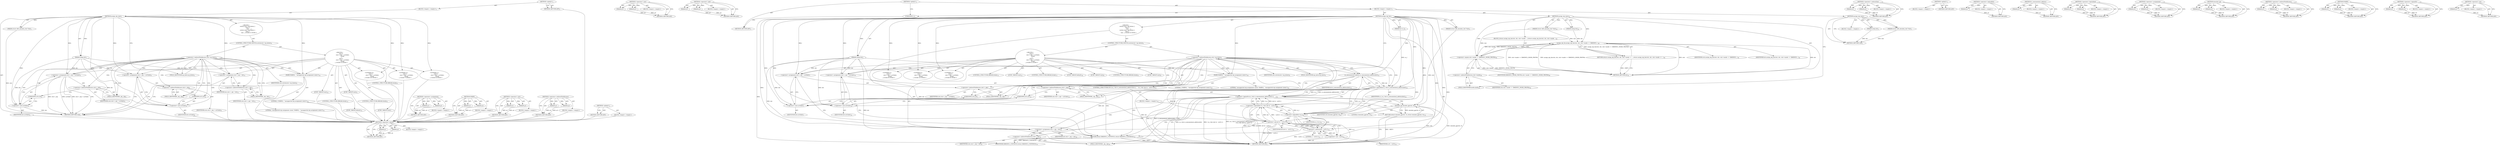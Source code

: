 digraph "&lt;operator&gt;.not" {
vulnerable_6 [label=<(METHOD,&lt;global&gt;)<SUB>1</SUB>>];
vulnerable_7 [label=<(BLOCK,&lt;empty&gt;,&lt;empty&gt;)<SUB>1</SUB>>];
vulnerable_8 [label=<(METHOD,assign_eip_near)<SUB>1</SUB>>];
vulnerable_9 [label=<(PARAM,struct x86_emulate_ctxt *ctxt)<SUB>1</SUB>>];
vulnerable_10 [label=<(PARAM,ulong dst)<SUB>1</SUB>>];
vulnerable_11 [label="<(BLOCK,{
 	switch (ctxt-&gt;op_bytes) {
 	case 2:
		ctxt-...,{
 	switch (ctxt-&gt;op_bytes) {
 	case 2:
		ctxt-...)<SUB>2</SUB>>"];
vulnerable_12 [label=<(CONTROL_STRUCTURE,SWITCH,switch(ctxt-&gt;op_bytes))<SUB>3</SUB>>];
vulnerable_13 [label=<(&lt;operator&gt;.indirectFieldAccess,ctxt-&gt;op_bytes)<SUB>3</SUB>>];
vulnerable_14 [label=<(IDENTIFIER,ctxt,switch(ctxt-&gt;op_bytes))<SUB>3</SUB>>];
vulnerable_15 [label=<(FIELD_IDENTIFIER,op_bytes,op_bytes)<SUB>3</SUB>>];
vulnerable_16 [label="<(BLOCK,{
 	case 2:
		ctxt-&gt;_eip = (u16)dst;
		break;
	...,{
 	case 2:
		ctxt-&gt;_eip = (u16)dst;
		break;
	...)<SUB>3</SUB>>"];
vulnerable_17 [label=<(JUMP_TARGET,case)<SUB>4</SUB>>];
vulnerable_18 [label="<(LITERAL,2,{
 	case 2:
		ctxt-&gt;_eip = (u16)dst;
		break;
	...)<SUB>4</SUB>>"];
vulnerable_19 [label=<(&lt;operator&gt;.assignment,ctxt-&gt;_eip = (u16)dst)<SUB>5</SUB>>];
vulnerable_20 [label=<(&lt;operator&gt;.indirectFieldAccess,ctxt-&gt;_eip)<SUB>5</SUB>>];
vulnerable_21 [label=<(IDENTIFIER,ctxt,ctxt-&gt;_eip = (u16)dst)<SUB>5</SUB>>];
vulnerable_22 [label=<(FIELD_IDENTIFIER,_eip,_eip)<SUB>5</SUB>>];
vulnerable_23 [label=<(&lt;operator&gt;.cast,(u16)dst)<SUB>5</SUB>>];
vulnerable_24 [label=<(UNKNOWN,u16,u16)<SUB>5</SUB>>];
vulnerable_25 [label=<(IDENTIFIER,dst,(u16)dst)<SUB>5</SUB>>];
vulnerable_26 [label=<(CONTROL_STRUCTURE,BREAK,break;)<SUB>6</SUB>>];
vulnerable_27 [label=<(JUMP_TARGET,case)<SUB>7</SUB>>];
vulnerable_28 [label="<(LITERAL,4,{
 	case 2:
		ctxt-&gt;_eip = (u16)dst;
		break;
	...)<SUB>7</SUB>>"];
vulnerable_29 [label=<(&lt;operator&gt;.assignment,ctxt-&gt;_eip = (u32)dst)<SUB>8</SUB>>];
vulnerable_30 [label=<(&lt;operator&gt;.indirectFieldAccess,ctxt-&gt;_eip)<SUB>8</SUB>>];
vulnerable_31 [label=<(IDENTIFIER,ctxt,ctxt-&gt;_eip = (u32)dst)<SUB>8</SUB>>];
vulnerable_32 [label=<(FIELD_IDENTIFIER,_eip,_eip)<SUB>8</SUB>>];
vulnerable_33 [label=<(&lt;operator&gt;.cast,(u32)dst)<SUB>8</SUB>>];
vulnerable_34 [label=<(UNKNOWN,u32,u32)<SUB>8</SUB>>];
vulnerable_35 [label=<(IDENTIFIER,dst,(u32)dst)<SUB>8</SUB>>];
vulnerable_36 [label=<(CONTROL_STRUCTURE,BREAK,break;)<SUB>9</SUB>>];
vulnerable_37 [label=<(JUMP_TARGET,case)<SUB>10</SUB>>];
vulnerable_38 [label="<(LITERAL,8,{
 	case 2:
		ctxt-&gt;_eip = (u16)dst;
		break;
	...)<SUB>10</SUB>>"];
vulnerable_39 [label=<(&lt;operator&gt;.assignment,ctxt-&gt;_eip = dst)<SUB>11</SUB>>];
vulnerable_40 [label=<(&lt;operator&gt;.indirectFieldAccess,ctxt-&gt;_eip)<SUB>11</SUB>>];
vulnerable_41 [label=<(IDENTIFIER,ctxt,ctxt-&gt;_eip = dst)<SUB>11</SUB>>];
vulnerable_42 [label=<(FIELD_IDENTIFIER,_eip,_eip)<SUB>11</SUB>>];
vulnerable_43 [label=<(IDENTIFIER,dst,ctxt-&gt;_eip = dst)<SUB>11</SUB>>];
vulnerable_44 [label=<(CONTROL_STRUCTURE,BREAK,break;)<SUB>12</SUB>>];
vulnerable_45 [label=<(JUMP_TARGET,default)<SUB>13</SUB>>];
vulnerable_46 [label=<(WARN,WARN(1, &quot;unsupported eip assignment size\n&quot;))<SUB>14</SUB>>];
vulnerable_47 [label=<(LITERAL,1,WARN(1, &quot;unsupported eip assignment size\n&quot;))<SUB>14</SUB>>];
vulnerable_48 [label=<(LITERAL,&quot;unsupported eip assignment size\n&quot;,WARN(1, &quot;unsupported eip assignment size\n&quot;))<SUB>14</SUB>>];
vulnerable_49 [label=<(METHOD_RETURN,void)<SUB>1</SUB>>];
vulnerable_51 [label=<(METHOD_RETURN,ANY)<SUB>1</SUB>>];
vulnerable_77 [label=<(METHOD,&lt;operator&gt;.assignment)>];
vulnerable_78 [label=<(PARAM,p1)>];
vulnerable_79 [label=<(PARAM,p2)>];
vulnerable_80 [label=<(BLOCK,&lt;empty&gt;,&lt;empty&gt;)>];
vulnerable_81 [label=<(METHOD_RETURN,ANY)>];
vulnerable_87 [label=<(METHOD,WARN)>];
vulnerable_88 [label=<(PARAM,p1)>];
vulnerable_89 [label=<(PARAM,p2)>];
vulnerable_90 [label=<(BLOCK,&lt;empty&gt;,&lt;empty&gt;)>];
vulnerable_91 [label=<(METHOD_RETURN,ANY)>];
vulnerable_82 [label=<(METHOD,&lt;operator&gt;.cast)>];
vulnerable_83 [label=<(PARAM,p1)>];
vulnerable_84 [label=<(PARAM,p2)>];
vulnerable_85 [label=<(BLOCK,&lt;empty&gt;,&lt;empty&gt;)>];
vulnerable_86 [label=<(METHOD_RETURN,ANY)>];
vulnerable_72 [label=<(METHOD,&lt;operator&gt;.indirectFieldAccess)>];
vulnerable_73 [label=<(PARAM,p1)>];
vulnerable_74 [label=<(PARAM,p2)>];
vulnerable_75 [label=<(BLOCK,&lt;empty&gt;,&lt;empty&gt;)>];
vulnerable_76 [label=<(METHOD_RETURN,ANY)>];
vulnerable_66 [label=<(METHOD,&lt;global&gt;)<SUB>1</SUB>>];
vulnerable_67 [label=<(BLOCK,&lt;empty&gt;,&lt;empty&gt;)>];
vulnerable_68 [label=<(METHOD_RETURN,ANY)>];
fixed_174 [label=<(METHOD,&lt;operator&gt;.equals)>];
fixed_175 [label=<(PARAM,p1)>];
fixed_176 [label=<(PARAM,p2)>];
fixed_177 [label=<(BLOCK,&lt;empty&gt;,&lt;empty&gt;)>];
fixed_178 [label=<(METHOD_RETURN,ANY)>];
fixed_127 [label=<(METHOD,&lt;operator&gt;.cast)>];
fixed_128 [label=<(PARAM,p1)>];
fixed_129 [label=<(PARAM,p2)>];
fixed_130 [label=<(BLOCK,&lt;empty&gt;,&lt;empty&gt;)>];
fixed_131 [label=<(METHOD_RETURN,ANY)>];
fixed_150 [label=<(METHOD,&lt;operator&gt;.and)>];
fixed_151 [label=<(PARAM,p1)>];
fixed_152 [label=<(PARAM,p2)>];
fixed_153 [label=<(BLOCK,&lt;empty&gt;,&lt;empty&gt;)>];
fixed_154 [label=<(METHOD_RETURN,ANY)>];
fixed_6 [label=<(METHOD,&lt;global&gt;)<SUB>1</SUB>>];
fixed_7 [label=<(BLOCK,&lt;empty&gt;,&lt;empty&gt;)<SUB>1</SUB>>];
fixed_8 [label=<(METHOD,assign_eip_near)<SUB>1</SUB>>];
fixed_9 [label=<(PARAM,struct x86_emulate_ctxt *ctxt)<SUB>1</SUB>>];
fixed_10 [label=<(PARAM,ulong dst)<SUB>1</SUB>>];
fixed_11 [label=<(BLOCK,&lt;empty&gt;,&lt;empty&gt;)>];
fixed_12 [label=<(METHOD_RETURN,void)<SUB>1</SUB>>];
fixed_14 [label=<(UNKNOWN,),))<SUB>1</SUB>>];
fixed_15 [label=<(METHOD,assign_eip_far)<SUB>2</SUB>>];
fixed_16 [label=<(PARAM,struct x86_emulate_ctxt *ctxt)<SUB>2</SUB>>];
fixed_17 [label=<(PARAM,ulong dst)<SUB>2</SUB>>];
fixed_18 [label=<(PARAM,int cs_l)<SUB>3</SUB>>];
fixed_19 [label="<(BLOCK,{
 	switch (ctxt-&gt;op_bytes) {
 	case 2:
		ctxt-...,{
 	switch (ctxt-&gt;op_bytes) {
 	case 2:
		ctxt-...)<SUB>4</SUB>>"];
fixed_20 [label=<(CONTROL_STRUCTURE,SWITCH,switch(ctxt-&gt;op_bytes))<SUB>5</SUB>>];
fixed_21 [label=<(&lt;operator&gt;.indirectFieldAccess,ctxt-&gt;op_bytes)<SUB>5</SUB>>];
fixed_22 [label=<(IDENTIFIER,ctxt,switch(ctxt-&gt;op_bytes))<SUB>5</SUB>>];
fixed_23 [label=<(FIELD_IDENTIFIER,op_bytes,op_bytes)<SUB>5</SUB>>];
fixed_24 [label="<(BLOCK,{
 	case 2:
		ctxt-&gt;_eip = (u16)dst;
		break;
	...,{
 	case 2:
		ctxt-&gt;_eip = (u16)dst;
		break;
	...)<SUB>5</SUB>>"];
fixed_25 [label=<(JUMP_TARGET,case)<SUB>6</SUB>>];
fixed_26 [label="<(LITERAL,2,{
 	case 2:
		ctxt-&gt;_eip = (u16)dst;
		break;
	...)<SUB>6</SUB>>"];
fixed_27 [label=<(&lt;operator&gt;.assignment,ctxt-&gt;_eip = (u16)dst)<SUB>7</SUB>>];
fixed_28 [label=<(&lt;operator&gt;.indirectFieldAccess,ctxt-&gt;_eip)<SUB>7</SUB>>];
fixed_29 [label=<(IDENTIFIER,ctxt,ctxt-&gt;_eip = (u16)dst)<SUB>7</SUB>>];
fixed_30 [label=<(FIELD_IDENTIFIER,_eip,_eip)<SUB>7</SUB>>];
fixed_31 [label=<(&lt;operator&gt;.cast,(u16)dst)<SUB>7</SUB>>];
fixed_32 [label=<(UNKNOWN,u16,u16)<SUB>7</SUB>>];
fixed_33 [label=<(IDENTIFIER,dst,(u16)dst)<SUB>7</SUB>>];
fixed_34 [label=<(CONTROL_STRUCTURE,BREAK,break;)<SUB>8</SUB>>];
fixed_35 [label=<(JUMP_TARGET,case)<SUB>9</SUB>>];
fixed_36 [label="<(LITERAL,4,{
 	case 2:
		ctxt-&gt;_eip = (u16)dst;
		break;
	...)<SUB>9</SUB>>"];
fixed_37 [label=<(&lt;operator&gt;.assignment,ctxt-&gt;_eip = (u32)dst)<SUB>10</SUB>>];
fixed_38 [label=<(&lt;operator&gt;.indirectFieldAccess,ctxt-&gt;_eip)<SUB>10</SUB>>];
fixed_39 [label=<(IDENTIFIER,ctxt,ctxt-&gt;_eip = (u32)dst)<SUB>10</SUB>>];
fixed_40 [label=<(FIELD_IDENTIFIER,_eip,_eip)<SUB>10</SUB>>];
fixed_41 [label=<(&lt;operator&gt;.cast,(u32)dst)<SUB>10</SUB>>];
fixed_42 [label=<(UNKNOWN,u32,u32)<SUB>10</SUB>>];
fixed_43 [label=<(IDENTIFIER,dst,(u32)dst)<SUB>10</SUB>>];
fixed_44 [label=<(CONTROL_STRUCTURE,BREAK,break;)<SUB>11</SUB>>];
fixed_45 [label=<(JUMP_TARGET,case)<SUB>12</SUB>>];
fixed_46 [label="<(LITERAL,8,{
 	case 2:
		ctxt-&gt;_eip = (u16)dst;
		break;
	...)<SUB>12</SUB>>"];
fixed_47 [label=<(CONTROL_STRUCTURE,IF,if ((cs_l &amp;&amp; is_noncanonical_address(dst)) ||
		    (!cs_l &amp;&amp; (dst &amp; ~(u32)-1))))<SUB>13</SUB>>];
fixed_48 [label=<(&lt;operator&gt;.logicalOr,(cs_l &amp;&amp; is_noncanonical_address(dst)) ||
		   ...)<SUB>13</SUB>>];
fixed_49 [label=<(&lt;operator&gt;.logicalAnd,cs_l &amp;&amp; is_noncanonical_address(dst))<SUB>13</SUB>>];
fixed_50 [label=<(IDENTIFIER,cs_l,cs_l &amp;&amp; is_noncanonical_address(dst))<SUB>13</SUB>>];
fixed_51 [label=<(is_noncanonical_address,is_noncanonical_address(dst))<SUB>13</SUB>>];
fixed_52 [label=<(IDENTIFIER,dst,is_noncanonical_address(dst))<SUB>13</SUB>>];
fixed_53 [label=<(&lt;operator&gt;.logicalAnd,!cs_l &amp;&amp; (dst &amp; ~(u32)-1))<SUB>14</SUB>>];
fixed_54 [label=<(&lt;operator&gt;.logicalNot,!cs_l)<SUB>14</SUB>>];
fixed_55 [label=<(IDENTIFIER,cs_l,!cs_l)<SUB>14</SUB>>];
fixed_56 [label=<(&lt;operator&gt;.and,dst &amp; ~(u32)-1)<SUB>14</SUB>>];
fixed_57 [label=<(IDENTIFIER,dst,dst &amp; ~(u32)-1)<SUB>14</SUB>>];
fixed_58 [label=<(&lt;operator&gt;.subtraction,~(u32)-1)<SUB>14</SUB>>];
fixed_59 [label=<(&lt;operator&gt;.not,~(u32))<SUB>14</SUB>>];
fixed_60 [label=<(IDENTIFIER,u32,~(u32))<SUB>14</SUB>>];
fixed_61 [label=<(LITERAL,1,~(u32)-1)<SUB>14</SUB>>];
fixed_62 [label=<(BLOCK,&lt;empty&gt;,&lt;empty&gt;)<SUB>15</SUB>>];
fixed_63 [label=<(RETURN,return emulate_gp(ctxt, 0);,return emulate_gp(ctxt, 0);)<SUB>15</SUB>>];
fixed_64 [label=<(emulate_gp,emulate_gp(ctxt, 0))<SUB>15</SUB>>];
fixed_65 [label=<(IDENTIFIER,ctxt,emulate_gp(ctxt, 0))<SUB>15</SUB>>];
fixed_66 [label=<(LITERAL,0,emulate_gp(ctxt, 0))<SUB>15</SUB>>];
fixed_67 [label=<(&lt;operator&gt;.assignment,ctxt-&gt;_eip = dst)<SUB>16</SUB>>];
fixed_68 [label=<(&lt;operator&gt;.indirectFieldAccess,ctxt-&gt;_eip)<SUB>16</SUB>>];
fixed_69 [label=<(IDENTIFIER,ctxt,ctxt-&gt;_eip = dst)<SUB>16</SUB>>];
fixed_70 [label=<(FIELD_IDENTIFIER,_eip,_eip)<SUB>16</SUB>>];
fixed_71 [label=<(IDENTIFIER,dst,ctxt-&gt;_eip = dst)<SUB>16</SUB>>];
fixed_72 [label=<(CONTROL_STRUCTURE,BREAK,break;)<SUB>17</SUB>>];
fixed_73 [label=<(JUMP_TARGET,default)<SUB>18</SUB>>];
fixed_74 [label=<(WARN,WARN(1, &quot;unsupported eip assignment size\n&quot;))<SUB>19</SUB>>];
fixed_75 [label=<(LITERAL,1,WARN(1, &quot;unsupported eip assignment size\n&quot;))<SUB>19</SUB>>];
fixed_76 [label=<(LITERAL,&quot;unsupported eip assignment size\n&quot;,WARN(1, &quot;unsupported eip assignment size\n&quot;))<SUB>19</SUB>>];
fixed_77 [label=<(RETURN,return X86EMUL_CONTINUE;,return X86EMUL_CONTINUE;)<SUB>21</SUB>>];
fixed_78 [label=<(IDENTIFIER,X86EMUL_CONTINUE,return X86EMUL_CONTINUE;)<SUB>21</SUB>>];
fixed_79 [label=<(METHOD_RETURN,int)<SUB>2</SUB>>];
fixed_81 [label=<(METHOD,assign_eip_near)<SUB>24</SUB>>];
fixed_82 [label=<(PARAM,struct x86_emulate_ctxt *ctxt)<SUB>24</SUB>>];
fixed_83 [label=<(PARAM,ulong dst)<SUB>24</SUB>>];
fixed_84 [label=<(BLOCK,{
	return assign_eip_far(ctxt, dst, ctxt-&gt;mode ...,{
	return assign_eip_far(ctxt, dst, ctxt-&gt;mode ...)<SUB>25</SUB>>];
fixed_85 [label=<(RETURN,return assign_eip_far(ctxt, dst, ctxt-&gt;mode == ...,return assign_eip_far(ctxt, dst, ctxt-&gt;mode == ...)<SUB>26</SUB>>];
fixed_86 [label=<(assign_eip_far,assign_eip_far(ctxt, dst, ctxt-&gt;mode == X86EMUL...)<SUB>26</SUB>>];
fixed_87 [label=<(IDENTIFIER,ctxt,assign_eip_far(ctxt, dst, ctxt-&gt;mode == X86EMUL...)<SUB>26</SUB>>];
fixed_88 [label=<(IDENTIFIER,dst,assign_eip_far(ctxt, dst, ctxt-&gt;mode == X86EMUL...)<SUB>26</SUB>>];
fixed_89 [label=<(&lt;operator&gt;.equals,ctxt-&gt;mode == X86EMUL_MODE_PROT64)<SUB>26</SUB>>];
fixed_90 [label=<(&lt;operator&gt;.indirectFieldAccess,ctxt-&gt;mode)<SUB>26</SUB>>];
fixed_91 [label=<(IDENTIFIER,ctxt,ctxt-&gt;mode == X86EMUL_MODE_PROT64)<SUB>26</SUB>>];
fixed_92 [label=<(FIELD_IDENTIFIER,mode,mode)<SUB>26</SUB>>];
fixed_93 [label=<(IDENTIFIER,X86EMUL_MODE_PROT64,ctxt-&gt;mode == X86EMUL_MODE_PROT64)<SUB>26</SUB>>];
fixed_94 [label=<(METHOD_RETURN,int)<SUB>24</SUB>>];
fixed_96 [label=<(METHOD_RETURN,ANY)<SUB>1</SUB>>];
fixed_155 [label=<(METHOD,&lt;operator&gt;.subtraction)>];
fixed_156 [label=<(PARAM,p1)>];
fixed_157 [label=<(PARAM,p2)>];
fixed_158 [label=<(BLOCK,&lt;empty&gt;,&lt;empty&gt;)>];
fixed_159 [label=<(METHOD_RETURN,ANY)>];
fixed_111 [label=<(METHOD,&lt;global&gt;)<SUB>1</SUB>>];
fixed_112 [label=<(BLOCK,&lt;empty&gt;,&lt;empty&gt;)>];
fixed_113 [label=<(METHOD_RETURN,ANY)>];
fixed_146 [label=<(METHOD,&lt;operator&gt;.logicalNot)>];
fixed_147 [label=<(PARAM,p1)>];
fixed_148 [label=<(BLOCK,&lt;empty&gt;,&lt;empty&gt;)>];
fixed_149 [label=<(METHOD_RETURN,ANY)>];
fixed_142 [label=<(METHOD,is_noncanonical_address)>];
fixed_143 [label=<(PARAM,p1)>];
fixed_144 [label=<(BLOCK,&lt;empty&gt;,&lt;empty&gt;)>];
fixed_145 [label=<(METHOD_RETURN,ANY)>];
fixed_137 [label=<(METHOD,&lt;operator&gt;.logicalAnd)>];
fixed_138 [label=<(PARAM,p1)>];
fixed_139 [label=<(PARAM,p2)>];
fixed_140 [label=<(BLOCK,&lt;empty&gt;,&lt;empty&gt;)>];
fixed_141 [label=<(METHOD_RETURN,ANY)>];
fixed_122 [label=<(METHOD,&lt;operator&gt;.assignment)>];
fixed_123 [label=<(PARAM,p1)>];
fixed_124 [label=<(PARAM,p2)>];
fixed_125 [label=<(BLOCK,&lt;empty&gt;,&lt;empty&gt;)>];
fixed_126 [label=<(METHOD_RETURN,ANY)>];
fixed_164 [label=<(METHOD,emulate_gp)>];
fixed_165 [label=<(PARAM,p1)>];
fixed_166 [label=<(PARAM,p2)>];
fixed_167 [label=<(BLOCK,&lt;empty&gt;,&lt;empty&gt;)>];
fixed_168 [label=<(METHOD_RETURN,ANY)>];
fixed_117 [label=<(METHOD,&lt;operator&gt;.indirectFieldAccess)>];
fixed_118 [label=<(PARAM,p1)>];
fixed_119 [label=<(PARAM,p2)>];
fixed_120 [label=<(BLOCK,&lt;empty&gt;,&lt;empty&gt;)>];
fixed_121 [label=<(METHOD_RETURN,ANY)>];
fixed_169 [label=<(METHOD,WARN)>];
fixed_170 [label=<(PARAM,p1)>];
fixed_171 [label=<(PARAM,p2)>];
fixed_172 [label=<(BLOCK,&lt;empty&gt;,&lt;empty&gt;)>];
fixed_173 [label=<(METHOD_RETURN,ANY)>];
fixed_132 [label=<(METHOD,&lt;operator&gt;.logicalOr)>];
fixed_133 [label=<(PARAM,p1)>];
fixed_134 [label=<(PARAM,p2)>];
fixed_135 [label=<(BLOCK,&lt;empty&gt;,&lt;empty&gt;)>];
fixed_136 [label=<(METHOD_RETURN,ANY)>];
fixed_160 [label=<(METHOD,&lt;operator&gt;.not)>];
fixed_161 [label=<(PARAM,p1)>];
fixed_162 [label=<(BLOCK,&lt;empty&gt;,&lt;empty&gt;)>];
fixed_163 [label=<(METHOD_RETURN,ANY)>];
vulnerable_6 -> vulnerable_7  [key=0, label="AST: "];
vulnerable_6 -> vulnerable_51  [key=0, label="AST: "];
vulnerable_6 -> vulnerable_51  [key=1, label="CFG: "];
vulnerable_7 -> vulnerable_8  [key=0, label="AST: "];
vulnerable_8 -> vulnerable_9  [key=0, label="AST: "];
vulnerable_8 -> vulnerable_9  [key=1, label="DDG: "];
vulnerable_8 -> vulnerable_10  [key=0, label="AST: "];
vulnerable_8 -> vulnerable_10  [key=1, label="DDG: "];
vulnerable_8 -> vulnerable_11  [key=0, label="AST: "];
vulnerable_8 -> vulnerable_49  [key=0, label="AST: "];
vulnerable_8 -> vulnerable_15  [key=0, label="CFG: "];
vulnerable_8 -> vulnerable_18  [key=0, label="DDG: "];
vulnerable_8 -> vulnerable_19  [key=0, label="DDG: "];
vulnerable_8 -> vulnerable_28  [key=0, label="DDG: "];
vulnerable_8 -> vulnerable_29  [key=0, label="DDG: "];
vulnerable_8 -> vulnerable_38  [key=0, label="DDG: "];
vulnerable_8 -> vulnerable_39  [key=0, label="DDG: "];
vulnerable_8 -> vulnerable_46  [key=0, label="DDG: "];
vulnerable_8 -> vulnerable_23  [key=0, label="DDG: "];
vulnerable_8 -> vulnerable_33  [key=0, label="DDG: "];
vulnerable_9 -> vulnerable_49  [key=0, label="DDG: ctxt"];
vulnerable_10 -> vulnerable_19  [key=0, label="DDG: dst"];
vulnerable_10 -> vulnerable_29  [key=0, label="DDG: dst"];
vulnerable_10 -> vulnerable_39  [key=0, label="DDG: dst"];
vulnerable_10 -> vulnerable_23  [key=0, label="DDG: dst"];
vulnerable_10 -> vulnerable_33  [key=0, label="DDG: dst"];
vulnerable_11 -> vulnerable_12  [key=0, label="AST: "];
vulnerable_12 -> vulnerable_13  [key=0, label="AST: "];
vulnerable_12 -> vulnerable_16  [key=0, label="AST: "];
vulnerable_13 -> vulnerable_14  [key=0, label="AST: "];
vulnerable_13 -> vulnerable_15  [key=0, label="AST: "];
vulnerable_13 -> vulnerable_22  [key=0, label="CFG: "];
vulnerable_13 -> vulnerable_22  [key=1, label="CDG: "];
vulnerable_13 -> vulnerable_32  [key=0, label="CFG: "];
vulnerable_13 -> vulnerable_32  [key=1, label="CDG: "];
vulnerable_13 -> vulnerable_42  [key=0, label="CFG: "];
vulnerable_13 -> vulnerable_42  [key=1, label="CDG: "];
vulnerable_13 -> vulnerable_46  [key=0, label="CFG: "];
vulnerable_13 -> vulnerable_46  [key=1, label="CDG: "];
vulnerable_13 -> vulnerable_24  [key=0, label="CDG: "];
vulnerable_13 -> vulnerable_30  [key=0, label="CDG: "];
vulnerable_13 -> vulnerable_34  [key=0, label="CDG: "];
vulnerable_13 -> vulnerable_33  [key=0, label="CDG: "];
vulnerable_13 -> vulnerable_23  [key=0, label="CDG: "];
vulnerable_13 -> vulnerable_19  [key=0, label="CDG: "];
vulnerable_13 -> vulnerable_20  [key=0, label="CDG: "];
vulnerable_13 -> vulnerable_40  [key=0, label="CDG: "];
vulnerable_13 -> vulnerable_29  [key=0, label="CDG: "];
vulnerable_13 -> vulnerable_39  [key=0, label="CDG: "];
vulnerable_14 -> fixed_174  [key=0];
vulnerable_15 -> vulnerable_13  [key=0, label="CFG: "];
vulnerable_16 -> vulnerable_17  [key=0, label="AST: "];
vulnerable_16 -> vulnerable_18  [key=0, label="AST: "];
vulnerable_16 -> vulnerable_19  [key=0, label="AST: "];
vulnerable_16 -> vulnerable_26  [key=0, label="AST: "];
vulnerable_16 -> vulnerable_27  [key=0, label="AST: "];
vulnerable_16 -> vulnerable_28  [key=0, label="AST: "];
vulnerable_16 -> vulnerable_29  [key=0, label="AST: "];
vulnerable_16 -> vulnerable_36  [key=0, label="AST: "];
vulnerable_16 -> vulnerable_37  [key=0, label="AST: "];
vulnerable_16 -> vulnerable_38  [key=0, label="AST: "];
vulnerable_16 -> vulnerable_39  [key=0, label="AST: "];
vulnerable_16 -> vulnerable_44  [key=0, label="AST: "];
vulnerable_16 -> vulnerable_45  [key=0, label="AST: "];
vulnerable_16 -> vulnerable_46  [key=0, label="AST: "];
vulnerable_17 -> fixed_174  [key=0];
vulnerable_18 -> fixed_174  [key=0];
vulnerable_19 -> vulnerable_20  [key=0, label="AST: "];
vulnerable_19 -> vulnerable_23  [key=0, label="AST: "];
vulnerable_19 -> vulnerable_49  [key=0, label="CFG: "];
vulnerable_19 -> vulnerable_49  [key=1, label="DDG: ctxt-&gt;_eip"];
vulnerable_19 -> vulnerable_49  [key=2, label="DDG: (u16)dst"];
vulnerable_19 -> vulnerable_49  [key=3, label="DDG: ctxt-&gt;_eip = (u16)dst"];
vulnerable_20 -> vulnerable_21  [key=0, label="AST: "];
vulnerable_20 -> vulnerable_22  [key=0, label="AST: "];
vulnerable_20 -> vulnerable_24  [key=0, label="CFG: "];
vulnerable_21 -> fixed_174  [key=0];
vulnerable_22 -> vulnerable_20  [key=0, label="CFG: "];
vulnerable_23 -> vulnerable_24  [key=0, label="AST: "];
vulnerable_23 -> vulnerable_25  [key=0, label="AST: "];
vulnerable_23 -> vulnerable_19  [key=0, label="CFG: "];
vulnerable_23 -> vulnerable_49  [key=0, label="DDG: dst"];
vulnerable_24 -> vulnerable_23  [key=0, label="CFG: "];
vulnerable_25 -> fixed_174  [key=0];
vulnerable_26 -> fixed_174  [key=0];
vulnerable_27 -> fixed_174  [key=0];
vulnerable_28 -> fixed_174  [key=0];
vulnerable_29 -> vulnerable_30  [key=0, label="AST: "];
vulnerable_29 -> vulnerable_33  [key=0, label="AST: "];
vulnerable_29 -> vulnerable_49  [key=0, label="CFG: "];
vulnerable_30 -> vulnerable_31  [key=0, label="AST: "];
vulnerable_30 -> vulnerable_32  [key=0, label="AST: "];
vulnerable_30 -> vulnerable_34  [key=0, label="CFG: "];
vulnerable_31 -> fixed_174  [key=0];
vulnerable_32 -> vulnerable_30  [key=0, label="CFG: "];
vulnerable_33 -> vulnerable_34  [key=0, label="AST: "];
vulnerable_33 -> vulnerable_35  [key=0, label="AST: "];
vulnerable_33 -> vulnerable_29  [key=0, label="CFG: "];
vulnerable_34 -> vulnerable_33  [key=0, label="CFG: "];
vulnerable_35 -> fixed_174  [key=0];
vulnerable_36 -> fixed_174  [key=0];
vulnerable_37 -> fixed_174  [key=0];
vulnerable_38 -> fixed_174  [key=0];
vulnerable_39 -> vulnerable_40  [key=0, label="AST: "];
vulnerable_39 -> vulnerable_43  [key=0, label="AST: "];
vulnerable_39 -> vulnerable_49  [key=0, label="CFG: "];
vulnerable_40 -> vulnerable_41  [key=0, label="AST: "];
vulnerable_40 -> vulnerable_42  [key=0, label="AST: "];
vulnerable_40 -> vulnerable_39  [key=0, label="CFG: "];
vulnerable_41 -> fixed_174  [key=0];
vulnerable_42 -> vulnerable_40  [key=0, label="CFG: "];
vulnerable_43 -> fixed_174  [key=0];
vulnerable_44 -> fixed_174  [key=0];
vulnerable_45 -> fixed_174  [key=0];
vulnerable_46 -> vulnerable_47  [key=0, label="AST: "];
vulnerable_46 -> vulnerable_48  [key=0, label="AST: "];
vulnerable_46 -> vulnerable_49  [key=0, label="CFG: "];
vulnerable_47 -> fixed_174  [key=0];
vulnerable_48 -> fixed_174  [key=0];
vulnerable_49 -> fixed_174  [key=0];
vulnerable_51 -> fixed_174  [key=0];
vulnerable_77 -> vulnerable_78  [key=0, label="AST: "];
vulnerable_77 -> vulnerable_78  [key=1, label="DDG: "];
vulnerable_77 -> vulnerable_80  [key=0, label="AST: "];
vulnerable_77 -> vulnerable_79  [key=0, label="AST: "];
vulnerable_77 -> vulnerable_79  [key=1, label="DDG: "];
vulnerable_77 -> vulnerable_81  [key=0, label="AST: "];
vulnerable_77 -> vulnerable_81  [key=1, label="CFG: "];
vulnerable_78 -> vulnerable_81  [key=0, label="DDG: p1"];
vulnerable_79 -> vulnerable_81  [key=0, label="DDG: p2"];
vulnerable_80 -> fixed_174  [key=0];
vulnerable_81 -> fixed_174  [key=0];
vulnerable_87 -> vulnerable_88  [key=0, label="AST: "];
vulnerable_87 -> vulnerable_88  [key=1, label="DDG: "];
vulnerable_87 -> vulnerable_90  [key=0, label="AST: "];
vulnerable_87 -> vulnerable_89  [key=0, label="AST: "];
vulnerable_87 -> vulnerable_89  [key=1, label="DDG: "];
vulnerable_87 -> vulnerable_91  [key=0, label="AST: "];
vulnerable_87 -> vulnerable_91  [key=1, label="CFG: "];
vulnerable_88 -> vulnerable_91  [key=0, label="DDG: p1"];
vulnerable_89 -> vulnerable_91  [key=0, label="DDG: p2"];
vulnerable_90 -> fixed_174  [key=0];
vulnerable_91 -> fixed_174  [key=0];
vulnerable_82 -> vulnerable_83  [key=0, label="AST: "];
vulnerable_82 -> vulnerable_83  [key=1, label="DDG: "];
vulnerable_82 -> vulnerable_85  [key=0, label="AST: "];
vulnerable_82 -> vulnerable_84  [key=0, label="AST: "];
vulnerable_82 -> vulnerable_84  [key=1, label="DDG: "];
vulnerable_82 -> vulnerable_86  [key=0, label="AST: "];
vulnerable_82 -> vulnerable_86  [key=1, label="CFG: "];
vulnerable_83 -> vulnerable_86  [key=0, label="DDG: p1"];
vulnerable_84 -> vulnerable_86  [key=0, label="DDG: p2"];
vulnerable_85 -> fixed_174  [key=0];
vulnerable_86 -> fixed_174  [key=0];
vulnerable_72 -> vulnerable_73  [key=0, label="AST: "];
vulnerable_72 -> vulnerable_73  [key=1, label="DDG: "];
vulnerable_72 -> vulnerable_75  [key=0, label="AST: "];
vulnerable_72 -> vulnerable_74  [key=0, label="AST: "];
vulnerable_72 -> vulnerable_74  [key=1, label="DDG: "];
vulnerable_72 -> vulnerable_76  [key=0, label="AST: "];
vulnerable_72 -> vulnerable_76  [key=1, label="CFG: "];
vulnerable_73 -> vulnerable_76  [key=0, label="DDG: p1"];
vulnerable_74 -> vulnerable_76  [key=0, label="DDG: p2"];
vulnerable_75 -> fixed_174  [key=0];
vulnerable_76 -> fixed_174  [key=0];
vulnerable_66 -> vulnerable_67  [key=0, label="AST: "];
vulnerable_66 -> vulnerable_68  [key=0, label="AST: "];
vulnerable_66 -> vulnerable_68  [key=1, label="CFG: "];
vulnerable_67 -> fixed_174  [key=0];
vulnerable_68 -> fixed_174  [key=0];
fixed_174 -> fixed_175  [key=0, label="AST: "];
fixed_174 -> fixed_175  [key=1, label="DDG: "];
fixed_174 -> fixed_177  [key=0, label="AST: "];
fixed_174 -> fixed_176  [key=0, label="AST: "];
fixed_174 -> fixed_176  [key=1, label="DDG: "];
fixed_174 -> fixed_178  [key=0, label="AST: "];
fixed_174 -> fixed_178  [key=1, label="CFG: "];
fixed_175 -> fixed_178  [key=0, label="DDG: p1"];
fixed_176 -> fixed_178  [key=0, label="DDG: p2"];
fixed_127 -> fixed_128  [key=0, label="AST: "];
fixed_127 -> fixed_128  [key=1, label="DDG: "];
fixed_127 -> fixed_130  [key=0, label="AST: "];
fixed_127 -> fixed_129  [key=0, label="AST: "];
fixed_127 -> fixed_129  [key=1, label="DDG: "];
fixed_127 -> fixed_131  [key=0, label="AST: "];
fixed_127 -> fixed_131  [key=1, label="CFG: "];
fixed_128 -> fixed_131  [key=0, label="DDG: p1"];
fixed_129 -> fixed_131  [key=0, label="DDG: p2"];
fixed_150 -> fixed_151  [key=0, label="AST: "];
fixed_150 -> fixed_151  [key=1, label="DDG: "];
fixed_150 -> fixed_153  [key=0, label="AST: "];
fixed_150 -> fixed_152  [key=0, label="AST: "];
fixed_150 -> fixed_152  [key=1, label="DDG: "];
fixed_150 -> fixed_154  [key=0, label="AST: "];
fixed_150 -> fixed_154  [key=1, label="CFG: "];
fixed_151 -> fixed_154  [key=0, label="DDG: p1"];
fixed_152 -> fixed_154  [key=0, label="DDG: p2"];
fixed_6 -> fixed_7  [key=0, label="AST: "];
fixed_6 -> fixed_96  [key=0, label="AST: "];
fixed_6 -> fixed_14  [key=0, label="CFG: "];
fixed_7 -> fixed_8  [key=0, label="AST: "];
fixed_7 -> fixed_14  [key=0, label="AST: "];
fixed_7 -> fixed_15  [key=0, label="AST: "];
fixed_7 -> fixed_81  [key=0, label="AST: "];
fixed_8 -> fixed_9  [key=0, label="AST: "];
fixed_8 -> fixed_9  [key=1, label="DDG: "];
fixed_8 -> fixed_10  [key=0, label="AST: "];
fixed_8 -> fixed_10  [key=1, label="DDG: "];
fixed_8 -> fixed_11  [key=0, label="AST: "];
fixed_8 -> fixed_12  [key=0, label="AST: "];
fixed_8 -> fixed_12  [key=1, label="CFG: "];
fixed_9 -> fixed_12  [key=0, label="DDG: ctxt"];
fixed_10 -> fixed_12  [key=0, label="DDG: dst"];
fixed_14 -> fixed_96  [key=0, label="CFG: "];
fixed_15 -> fixed_16  [key=0, label="AST: "];
fixed_15 -> fixed_16  [key=1, label="DDG: "];
fixed_15 -> fixed_17  [key=0, label="AST: "];
fixed_15 -> fixed_17  [key=1, label="DDG: "];
fixed_15 -> fixed_18  [key=0, label="AST: "];
fixed_15 -> fixed_18  [key=1, label="DDG: "];
fixed_15 -> fixed_19  [key=0, label="AST: "];
fixed_15 -> fixed_79  [key=0, label="AST: "];
fixed_15 -> fixed_23  [key=0, label="CFG: "];
fixed_15 -> fixed_77  [key=0, label="DDG: "];
fixed_15 -> fixed_78  [key=0, label="DDG: "];
fixed_15 -> fixed_26  [key=0, label="DDG: "];
fixed_15 -> fixed_27  [key=0, label="DDG: "];
fixed_15 -> fixed_36  [key=0, label="DDG: "];
fixed_15 -> fixed_37  [key=0, label="DDG: "];
fixed_15 -> fixed_46  [key=0, label="DDG: "];
fixed_15 -> fixed_67  [key=0, label="DDG: "];
fixed_15 -> fixed_74  [key=0, label="DDG: "];
fixed_15 -> fixed_31  [key=0, label="DDG: "];
fixed_15 -> fixed_41  [key=0, label="DDG: "];
fixed_15 -> fixed_49  [key=0, label="DDG: "];
fixed_15 -> fixed_51  [key=0, label="DDG: "];
fixed_15 -> fixed_54  [key=0, label="DDG: "];
fixed_15 -> fixed_56  [key=0, label="DDG: "];
fixed_15 -> fixed_64  [key=0, label="DDG: "];
fixed_15 -> fixed_58  [key=0, label="DDG: "];
fixed_15 -> fixed_59  [key=0, label="DDG: "];
fixed_16 -> fixed_64  [key=0, label="DDG: ctxt"];
fixed_17 -> fixed_79  [key=0, label="DDG: dst"];
fixed_17 -> fixed_27  [key=0, label="DDG: dst"];
fixed_17 -> fixed_37  [key=0, label="DDG: dst"];
fixed_17 -> fixed_67  [key=0, label="DDG: dst"];
fixed_17 -> fixed_31  [key=0, label="DDG: dst"];
fixed_17 -> fixed_41  [key=0, label="DDG: dst"];
fixed_17 -> fixed_51  [key=0, label="DDG: dst"];
fixed_17 -> fixed_56  [key=0, label="DDG: dst"];
fixed_18 -> fixed_49  [key=0, label="DDG: cs_l"];
fixed_19 -> fixed_20  [key=0, label="AST: "];
fixed_19 -> fixed_77  [key=0, label="AST: "];
fixed_20 -> fixed_21  [key=0, label="AST: "];
fixed_20 -> fixed_24  [key=0, label="AST: "];
fixed_21 -> fixed_22  [key=0, label="AST: "];
fixed_21 -> fixed_23  [key=0, label="AST: "];
fixed_21 -> fixed_30  [key=0, label="CFG: "];
fixed_21 -> fixed_30  [key=1, label="CDG: "];
fixed_21 -> fixed_40  [key=0, label="CFG: "];
fixed_21 -> fixed_40  [key=1, label="CDG: "];
fixed_21 -> fixed_49  [key=0, label="CFG: "];
fixed_21 -> fixed_49  [key=1, label="CDG: "];
fixed_21 -> fixed_51  [key=0, label="CFG: "];
fixed_21 -> fixed_51  [key=1, label="CDG: "];
fixed_21 -> fixed_74  [key=0, label="CFG: "];
fixed_21 -> fixed_74  [key=1, label="CDG: "];
fixed_21 -> fixed_48  [key=0, label="CDG: "];
fixed_21 -> fixed_32  [key=0, label="CDG: "];
fixed_21 -> fixed_77  [key=0, label="CDG: "];
fixed_21 -> fixed_42  [key=0, label="CDG: "];
fixed_21 -> fixed_28  [key=0, label="CDG: "];
fixed_21 -> fixed_37  [key=0, label="CDG: "];
fixed_21 -> fixed_38  [key=0, label="CDG: "];
fixed_21 -> fixed_27  [key=0, label="CDG: "];
fixed_21 -> fixed_41  [key=0, label="CDG: "];
fixed_21 -> fixed_31  [key=0, label="CDG: "];
fixed_23 -> fixed_21  [key=0, label="CFG: "];
fixed_24 -> fixed_25  [key=0, label="AST: "];
fixed_24 -> fixed_26  [key=0, label="AST: "];
fixed_24 -> fixed_27  [key=0, label="AST: "];
fixed_24 -> fixed_34  [key=0, label="AST: "];
fixed_24 -> fixed_35  [key=0, label="AST: "];
fixed_24 -> fixed_36  [key=0, label="AST: "];
fixed_24 -> fixed_37  [key=0, label="AST: "];
fixed_24 -> fixed_44  [key=0, label="AST: "];
fixed_24 -> fixed_45  [key=0, label="AST: "];
fixed_24 -> fixed_46  [key=0, label="AST: "];
fixed_24 -> fixed_47  [key=0, label="AST: "];
fixed_24 -> fixed_67  [key=0, label="AST: "];
fixed_24 -> fixed_72  [key=0, label="AST: "];
fixed_24 -> fixed_73  [key=0, label="AST: "];
fixed_24 -> fixed_74  [key=0, label="AST: "];
fixed_27 -> fixed_28  [key=0, label="AST: "];
fixed_27 -> fixed_31  [key=0, label="AST: "];
fixed_27 -> fixed_77  [key=0, label="CFG: "];
fixed_28 -> fixed_29  [key=0, label="AST: "];
fixed_28 -> fixed_30  [key=0, label="AST: "];
fixed_28 -> fixed_32  [key=0, label="CFG: "];
fixed_30 -> fixed_28  [key=0, label="CFG: "];
fixed_31 -> fixed_32  [key=0, label="AST: "];
fixed_31 -> fixed_33  [key=0, label="AST: "];
fixed_31 -> fixed_27  [key=0, label="CFG: "];
fixed_32 -> fixed_31  [key=0, label="CFG: "];
fixed_37 -> fixed_38  [key=0, label="AST: "];
fixed_37 -> fixed_41  [key=0, label="AST: "];
fixed_37 -> fixed_77  [key=0, label="CFG: "];
fixed_38 -> fixed_39  [key=0, label="AST: "];
fixed_38 -> fixed_40  [key=0, label="AST: "];
fixed_38 -> fixed_42  [key=0, label="CFG: "];
fixed_40 -> fixed_38  [key=0, label="CFG: "];
fixed_41 -> fixed_42  [key=0, label="AST: "];
fixed_41 -> fixed_43  [key=0, label="AST: "];
fixed_41 -> fixed_37  [key=0, label="CFG: "];
fixed_42 -> fixed_41  [key=0, label="CFG: "];
fixed_47 -> fixed_48  [key=0, label="AST: "];
fixed_47 -> fixed_62  [key=0, label="AST: "];
fixed_48 -> fixed_49  [key=0, label="AST: "];
fixed_48 -> fixed_53  [key=0, label="AST: "];
fixed_48 -> fixed_64  [key=0, label="CFG: "];
fixed_48 -> fixed_64  [key=1, label="CDG: "];
fixed_48 -> fixed_70  [key=0, label="CFG: "];
fixed_48 -> fixed_70  [key=1, label="CDG: "];
fixed_48 -> fixed_79  [key=0, label="DDG: cs_l &amp;&amp; is_noncanonical_address(dst)"];
fixed_48 -> fixed_79  [key=1, label="DDG: !cs_l &amp;&amp; (dst &amp; ~(u32)-1)"];
fixed_48 -> fixed_79  [key=2, label="DDG: (cs_l &amp;&amp; is_noncanonical_address(dst)) ||
		    (!cs_l &amp;&amp; (dst &amp; ~(u32)-1))"];
fixed_48 -> fixed_68  [key=0, label="CDG: "];
fixed_48 -> fixed_77  [key=0, label="CDG: "];
fixed_48 -> fixed_67  [key=0, label="CDG: "];
fixed_48 -> fixed_63  [key=0, label="CDG: "];
fixed_49 -> fixed_50  [key=0, label="AST: "];
fixed_49 -> fixed_51  [key=0, label="AST: "];
fixed_49 -> fixed_48  [key=0, label="CFG: "];
fixed_49 -> fixed_48  [key=1, label="DDG: cs_l"];
fixed_49 -> fixed_48  [key=2, label="DDG: is_noncanonical_address(dst)"];
fixed_49 -> fixed_54  [key=0, label="CFG: "];
fixed_49 -> fixed_54  [key=1, label="DDG: cs_l"];
fixed_49 -> fixed_54  [key=2, label="CDG: "];
fixed_49 -> fixed_79  [key=0, label="DDG: cs_l"];
fixed_49 -> fixed_79  [key=1, label="DDG: is_noncanonical_address(dst)"];
fixed_49 -> fixed_53  [key=0, label="CDG: "];
fixed_51 -> fixed_52  [key=0, label="AST: "];
fixed_51 -> fixed_49  [key=0, label="CFG: "];
fixed_51 -> fixed_49  [key=1, label="DDG: dst"];
fixed_51 -> fixed_79  [key=0, label="DDG: dst"];
fixed_51 -> fixed_67  [key=0, label="DDG: dst"];
fixed_51 -> fixed_56  [key=0, label="DDG: dst"];
fixed_53 -> fixed_54  [key=0, label="AST: "];
fixed_53 -> fixed_56  [key=0, label="AST: "];
fixed_53 -> fixed_48  [key=0, label="CFG: "];
fixed_53 -> fixed_48  [key=1, label="DDG: !cs_l"];
fixed_53 -> fixed_48  [key=2, label="DDG: dst &amp; ~(u32)-1"];
fixed_53 -> fixed_79  [key=0, label="DDG: !cs_l"];
fixed_53 -> fixed_79  [key=1, label="DDG: dst &amp; ~(u32)-1"];
fixed_54 -> fixed_55  [key=0, label="AST: "];
fixed_54 -> fixed_53  [key=0, label="CFG: "];
fixed_54 -> fixed_53  [key=1, label="DDG: cs_l"];
fixed_54 -> fixed_59  [key=0, label="CFG: "];
fixed_54 -> fixed_59  [key=1, label="CDG: "];
fixed_54 -> fixed_79  [key=0, label="DDG: cs_l"];
fixed_54 -> fixed_56  [key=0, label="CDG: "];
fixed_54 -> fixed_58  [key=0, label="CDG: "];
fixed_56 -> fixed_57  [key=0, label="AST: "];
fixed_56 -> fixed_58  [key=0, label="AST: "];
fixed_56 -> fixed_53  [key=0, label="CFG: "];
fixed_56 -> fixed_53  [key=1, label="DDG: dst"];
fixed_56 -> fixed_53  [key=2, label="DDG: ~(u32)-1"];
fixed_56 -> fixed_79  [key=0, label="DDG: dst"];
fixed_56 -> fixed_79  [key=1, label="DDG: ~(u32)-1"];
fixed_56 -> fixed_67  [key=0, label="DDG: dst"];
fixed_58 -> fixed_59  [key=0, label="AST: "];
fixed_58 -> fixed_61  [key=0, label="AST: "];
fixed_58 -> fixed_56  [key=0, label="CFG: "];
fixed_58 -> fixed_56  [key=1, label="DDG: ~(u32)"];
fixed_58 -> fixed_56  [key=2, label="DDG: 1"];
fixed_58 -> fixed_79  [key=0, label="DDG: ~(u32)"];
fixed_59 -> fixed_60  [key=0, label="AST: "];
fixed_59 -> fixed_58  [key=0, label="CFG: "];
fixed_59 -> fixed_58  [key=1, label="DDG: u32"];
fixed_59 -> fixed_79  [key=0, label="DDG: u32"];
fixed_62 -> fixed_63  [key=0, label="AST: "];
fixed_63 -> fixed_64  [key=0, label="AST: "];
fixed_63 -> fixed_79  [key=0, label="CFG: "];
fixed_63 -> fixed_79  [key=1, label="DDG: &lt;RET&gt;"];
fixed_64 -> fixed_65  [key=0, label="AST: "];
fixed_64 -> fixed_66  [key=0, label="AST: "];
fixed_64 -> fixed_63  [key=0, label="CFG: "];
fixed_64 -> fixed_63  [key=1, label="DDG: emulate_gp(ctxt, 0)"];
fixed_64 -> fixed_79  [key=0, label="DDG: ctxt"];
fixed_64 -> fixed_79  [key=1, label="DDG: emulate_gp(ctxt, 0)"];
fixed_67 -> fixed_68  [key=0, label="AST: "];
fixed_67 -> fixed_71  [key=0, label="AST: "];
fixed_67 -> fixed_77  [key=0, label="CFG: "];
fixed_68 -> fixed_69  [key=0, label="AST: "];
fixed_68 -> fixed_70  [key=0, label="AST: "];
fixed_68 -> fixed_67  [key=0, label="CFG: "];
fixed_70 -> fixed_68  [key=0, label="CFG: "];
fixed_74 -> fixed_75  [key=0, label="AST: "];
fixed_74 -> fixed_76  [key=0, label="AST: "];
fixed_74 -> fixed_77  [key=0, label="CFG: "];
fixed_77 -> fixed_78  [key=0, label="AST: "];
fixed_77 -> fixed_79  [key=0, label="CFG: "];
fixed_77 -> fixed_79  [key=1, label="DDG: &lt;RET&gt;"];
fixed_78 -> fixed_77  [key=0, label="DDG: X86EMUL_CONTINUE"];
fixed_81 -> fixed_82  [key=0, label="AST: "];
fixed_81 -> fixed_82  [key=1, label="DDG: "];
fixed_81 -> fixed_83  [key=0, label="AST: "];
fixed_81 -> fixed_83  [key=1, label="DDG: "];
fixed_81 -> fixed_84  [key=0, label="AST: "];
fixed_81 -> fixed_94  [key=0, label="AST: "];
fixed_81 -> fixed_92  [key=0, label="CFG: "];
fixed_81 -> fixed_86  [key=0, label="DDG: "];
fixed_81 -> fixed_89  [key=0, label="DDG: "];
fixed_82 -> fixed_86  [key=0, label="DDG: ctxt"];
fixed_82 -> fixed_89  [key=0, label="DDG: ctxt"];
fixed_83 -> fixed_86  [key=0, label="DDG: dst"];
fixed_84 -> fixed_85  [key=0, label="AST: "];
fixed_85 -> fixed_86  [key=0, label="AST: "];
fixed_85 -> fixed_94  [key=0, label="CFG: "];
fixed_85 -> fixed_94  [key=1, label="DDG: &lt;RET&gt;"];
fixed_86 -> fixed_87  [key=0, label="AST: "];
fixed_86 -> fixed_88  [key=0, label="AST: "];
fixed_86 -> fixed_89  [key=0, label="AST: "];
fixed_86 -> fixed_85  [key=0, label="CFG: "];
fixed_86 -> fixed_85  [key=1, label="DDG: assign_eip_far(ctxt, dst, ctxt-&gt;mode == X86EMUL_MODE_PROT64)"];
fixed_86 -> fixed_94  [key=0, label="DDG: ctxt"];
fixed_86 -> fixed_94  [key=1, label="DDG: dst"];
fixed_86 -> fixed_94  [key=2, label="DDG: ctxt-&gt;mode == X86EMUL_MODE_PROT64"];
fixed_86 -> fixed_94  [key=3, label="DDG: assign_eip_far(ctxt, dst, ctxt-&gt;mode == X86EMUL_MODE_PROT64)"];
fixed_89 -> fixed_90  [key=0, label="AST: "];
fixed_89 -> fixed_93  [key=0, label="AST: "];
fixed_89 -> fixed_86  [key=0, label="CFG: "];
fixed_89 -> fixed_86  [key=1, label="DDG: ctxt-&gt;mode"];
fixed_89 -> fixed_86  [key=2, label="DDG: X86EMUL_MODE_PROT64"];
fixed_89 -> fixed_94  [key=0, label="DDG: ctxt-&gt;mode"];
fixed_89 -> fixed_94  [key=1, label="DDG: X86EMUL_MODE_PROT64"];
fixed_90 -> fixed_91  [key=0, label="AST: "];
fixed_90 -> fixed_92  [key=0, label="AST: "];
fixed_90 -> fixed_89  [key=0, label="CFG: "];
fixed_92 -> fixed_90  [key=0, label="CFG: "];
fixed_155 -> fixed_156  [key=0, label="AST: "];
fixed_155 -> fixed_156  [key=1, label="DDG: "];
fixed_155 -> fixed_158  [key=0, label="AST: "];
fixed_155 -> fixed_157  [key=0, label="AST: "];
fixed_155 -> fixed_157  [key=1, label="DDG: "];
fixed_155 -> fixed_159  [key=0, label="AST: "];
fixed_155 -> fixed_159  [key=1, label="CFG: "];
fixed_156 -> fixed_159  [key=0, label="DDG: p1"];
fixed_157 -> fixed_159  [key=0, label="DDG: p2"];
fixed_111 -> fixed_112  [key=0, label="AST: "];
fixed_111 -> fixed_113  [key=0, label="AST: "];
fixed_111 -> fixed_113  [key=1, label="CFG: "];
fixed_146 -> fixed_147  [key=0, label="AST: "];
fixed_146 -> fixed_147  [key=1, label="DDG: "];
fixed_146 -> fixed_148  [key=0, label="AST: "];
fixed_146 -> fixed_149  [key=0, label="AST: "];
fixed_146 -> fixed_149  [key=1, label="CFG: "];
fixed_147 -> fixed_149  [key=0, label="DDG: p1"];
fixed_142 -> fixed_143  [key=0, label="AST: "];
fixed_142 -> fixed_143  [key=1, label="DDG: "];
fixed_142 -> fixed_144  [key=0, label="AST: "];
fixed_142 -> fixed_145  [key=0, label="AST: "];
fixed_142 -> fixed_145  [key=1, label="CFG: "];
fixed_143 -> fixed_145  [key=0, label="DDG: p1"];
fixed_137 -> fixed_138  [key=0, label="AST: "];
fixed_137 -> fixed_138  [key=1, label="DDG: "];
fixed_137 -> fixed_140  [key=0, label="AST: "];
fixed_137 -> fixed_139  [key=0, label="AST: "];
fixed_137 -> fixed_139  [key=1, label="DDG: "];
fixed_137 -> fixed_141  [key=0, label="AST: "];
fixed_137 -> fixed_141  [key=1, label="CFG: "];
fixed_138 -> fixed_141  [key=0, label="DDG: p1"];
fixed_139 -> fixed_141  [key=0, label="DDG: p2"];
fixed_122 -> fixed_123  [key=0, label="AST: "];
fixed_122 -> fixed_123  [key=1, label="DDG: "];
fixed_122 -> fixed_125  [key=0, label="AST: "];
fixed_122 -> fixed_124  [key=0, label="AST: "];
fixed_122 -> fixed_124  [key=1, label="DDG: "];
fixed_122 -> fixed_126  [key=0, label="AST: "];
fixed_122 -> fixed_126  [key=1, label="CFG: "];
fixed_123 -> fixed_126  [key=0, label="DDG: p1"];
fixed_124 -> fixed_126  [key=0, label="DDG: p2"];
fixed_164 -> fixed_165  [key=0, label="AST: "];
fixed_164 -> fixed_165  [key=1, label="DDG: "];
fixed_164 -> fixed_167  [key=0, label="AST: "];
fixed_164 -> fixed_166  [key=0, label="AST: "];
fixed_164 -> fixed_166  [key=1, label="DDG: "];
fixed_164 -> fixed_168  [key=0, label="AST: "];
fixed_164 -> fixed_168  [key=1, label="CFG: "];
fixed_165 -> fixed_168  [key=0, label="DDG: p1"];
fixed_166 -> fixed_168  [key=0, label="DDG: p2"];
fixed_117 -> fixed_118  [key=0, label="AST: "];
fixed_117 -> fixed_118  [key=1, label="DDG: "];
fixed_117 -> fixed_120  [key=0, label="AST: "];
fixed_117 -> fixed_119  [key=0, label="AST: "];
fixed_117 -> fixed_119  [key=1, label="DDG: "];
fixed_117 -> fixed_121  [key=0, label="AST: "];
fixed_117 -> fixed_121  [key=1, label="CFG: "];
fixed_118 -> fixed_121  [key=0, label="DDG: p1"];
fixed_119 -> fixed_121  [key=0, label="DDG: p2"];
fixed_169 -> fixed_170  [key=0, label="AST: "];
fixed_169 -> fixed_170  [key=1, label="DDG: "];
fixed_169 -> fixed_172  [key=0, label="AST: "];
fixed_169 -> fixed_171  [key=0, label="AST: "];
fixed_169 -> fixed_171  [key=1, label="DDG: "];
fixed_169 -> fixed_173  [key=0, label="AST: "];
fixed_169 -> fixed_173  [key=1, label="CFG: "];
fixed_170 -> fixed_173  [key=0, label="DDG: p1"];
fixed_171 -> fixed_173  [key=0, label="DDG: p2"];
fixed_132 -> fixed_133  [key=0, label="AST: "];
fixed_132 -> fixed_133  [key=1, label="DDG: "];
fixed_132 -> fixed_135  [key=0, label="AST: "];
fixed_132 -> fixed_134  [key=0, label="AST: "];
fixed_132 -> fixed_134  [key=1, label="DDG: "];
fixed_132 -> fixed_136  [key=0, label="AST: "];
fixed_132 -> fixed_136  [key=1, label="CFG: "];
fixed_133 -> fixed_136  [key=0, label="DDG: p1"];
fixed_134 -> fixed_136  [key=0, label="DDG: p2"];
fixed_160 -> fixed_161  [key=0, label="AST: "];
fixed_160 -> fixed_161  [key=1, label="DDG: "];
fixed_160 -> fixed_162  [key=0, label="AST: "];
fixed_160 -> fixed_163  [key=0, label="AST: "];
fixed_160 -> fixed_163  [key=1, label="CFG: "];
fixed_161 -> fixed_163  [key=0, label="DDG: p1"];
}
